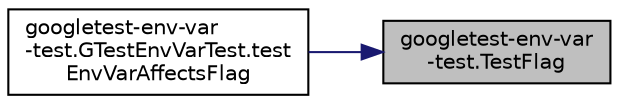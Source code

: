 digraph "googletest-env-var-test.TestFlag"
{
 // LATEX_PDF_SIZE
  bgcolor="transparent";
  edge [fontname="Helvetica",fontsize="10",labelfontname="Helvetica",labelfontsize="10"];
  node [fontname="Helvetica",fontsize="10",shape=record];
  rankdir="RL";
  Node1 [label="googletest-env-var\l-test.TestFlag",height=0.2,width=0.4,color="black", fillcolor="grey75", style="filled", fontcolor="black",tooltip=" "];
  Node1 -> Node2 [dir="back",color="midnightblue",fontsize="10",style="solid",fontname="Helvetica"];
  Node2 [label="googletest-env-var\l-test.GTestEnvVarTest.test\lEnvVarAffectsFlag",height=0.2,width=0.4,color="black",URL="$classgoogletest-env-var-test_1_1GTestEnvVarTest.html#ae0165e3c30ce525c4d2f653e8f27ed3c",tooltip=" "];
}

